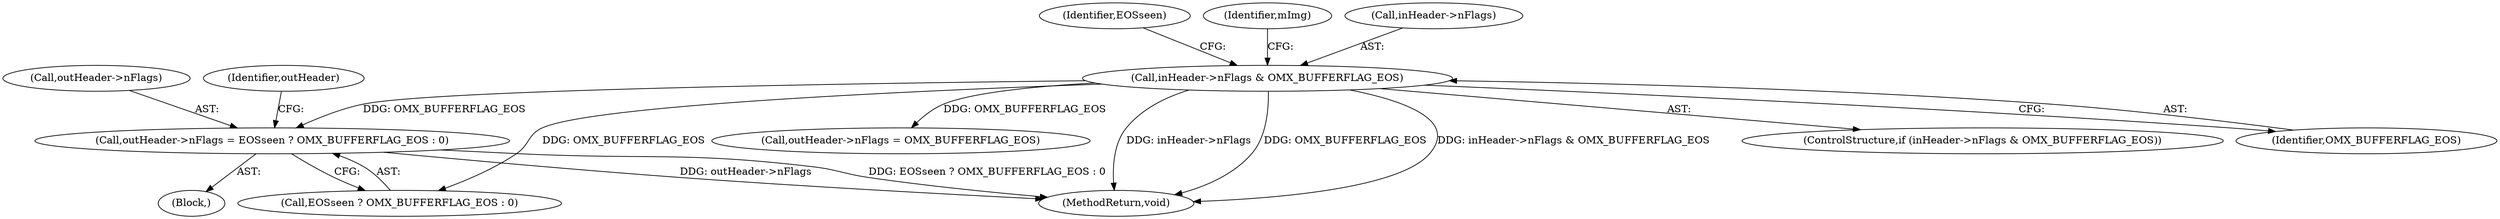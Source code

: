 digraph "0_Android_5a6788730acfc6fd8f4a6ef89d2c376572a26b55@pointer" {
"1000293" [label="(Call,outHeader->nFlags = EOSseen ? OMX_BUFFERFLAG_EOS : 0)"];
"1000154" [label="(Call,inHeader->nFlags & OMX_BUFFERFLAG_EOS)"];
"1000161" [label="(Identifier,EOSseen)"];
"1000246" [label="(Block,)"];
"1000297" [label="(Call,EOSseen ? OMX_BUFFERFLAG_EOS : 0)"];
"1000154" [label="(Call,inHeader->nFlags & OMX_BUFFERFLAG_EOS)"];
"1000294" [label="(Call,outHeader->nFlags)"];
"1000184" [label="(Call,outHeader->nFlags = OMX_BUFFERFLAG_EOS)"];
"1000409" [label="(MethodReturn,void)"];
"1000153" [label="(ControlStructure,if (inHeader->nFlags & OMX_BUFFERFLAG_EOS))"];
"1000303" [label="(Identifier,outHeader)"];
"1000201" [label="(Identifier,mImg)"];
"1000158" [label="(Identifier,OMX_BUFFERFLAG_EOS)"];
"1000155" [label="(Call,inHeader->nFlags)"];
"1000293" [label="(Call,outHeader->nFlags = EOSseen ? OMX_BUFFERFLAG_EOS : 0)"];
"1000293" -> "1000246"  [label="AST: "];
"1000293" -> "1000297"  [label="CFG: "];
"1000294" -> "1000293"  [label="AST: "];
"1000297" -> "1000293"  [label="AST: "];
"1000303" -> "1000293"  [label="CFG: "];
"1000293" -> "1000409"  [label="DDG: outHeader->nFlags"];
"1000293" -> "1000409"  [label="DDG: EOSseen ? OMX_BUFFERFLAG_EOS : 0"];
"1000154" -> "1000293"  [label="DDG: OMX_BUFFERFLAG_EOS"];
"1000154" -> "1000153"  [label="AST: "];
"1000154" -> "1000158"  [label="CFG: "];
"1000155" -> "1000154"  [label="AST: "];
"1000158" -> "1000154"  [label="AST: "];
"1000161" -> "1000154"  [label="CFG: "];
"1000201" -> "1000154"  [label="CFG: "];
"1000154" -> "1000409"  [label="DDG: inHeader->nFlags"];
"1000154" -> "1000409"  [label="DDG: OMX_BUFFERFLAG_EOS"];
"1000154" -> "1000409"  [label="DDG: inHeader->nFlags & OMX_BUFFERFLAG_EOS"];
"1000154" -> "1000184"  [label="DDG: OMX_BUFFERFLAG_EOS"];
"1000154" -> "1000297"  [label="DDG: OMX_BUFFERFLAG_EOS"];
}
